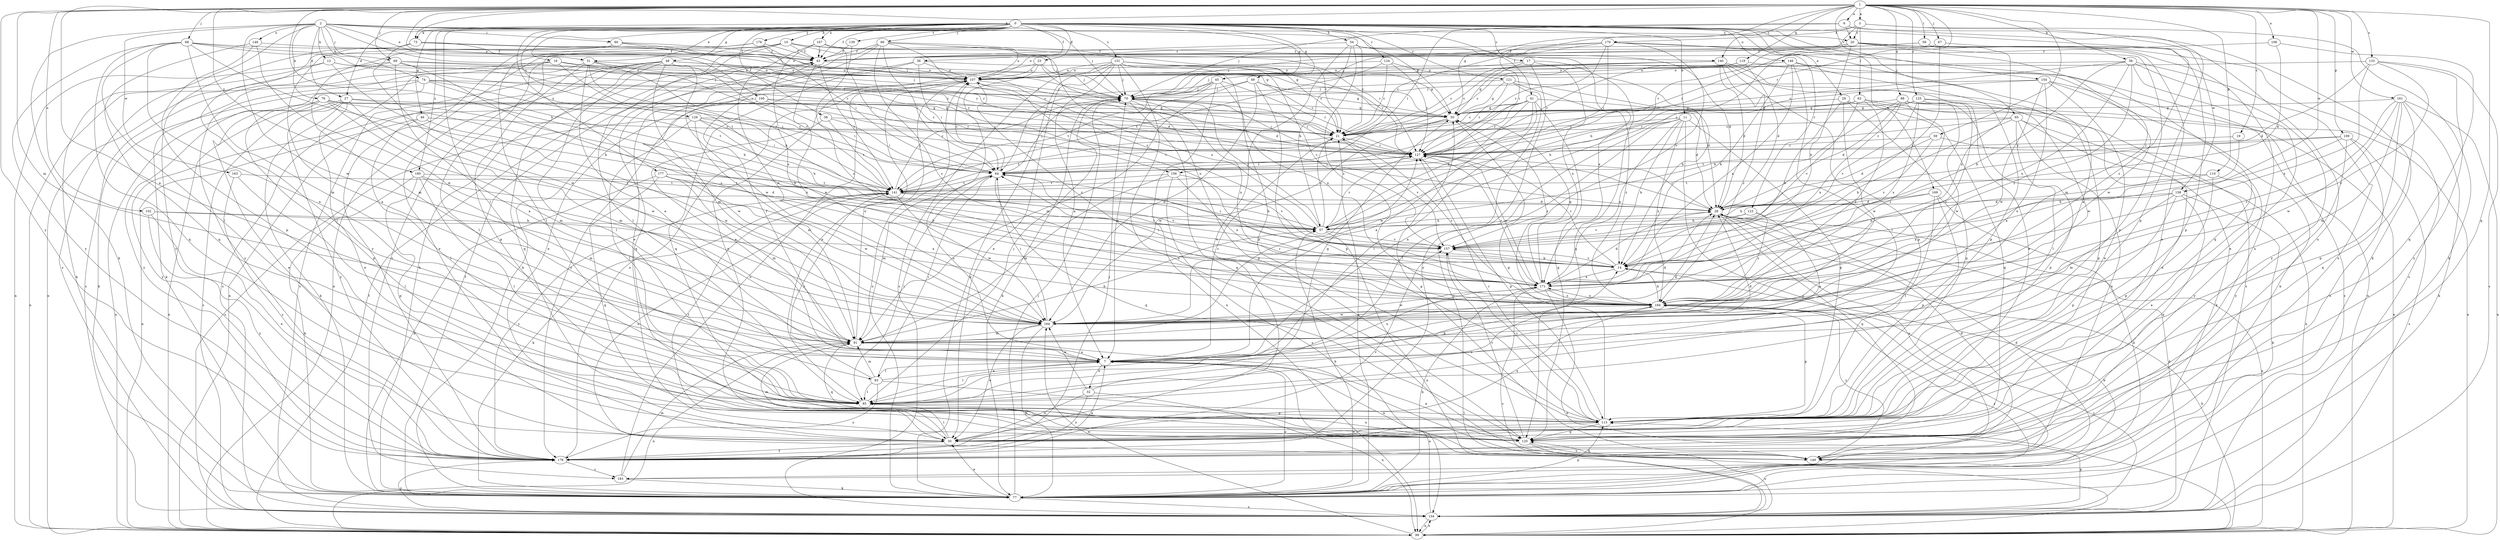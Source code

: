 strict digraph  {
0;
1;
2;
3;
6;
7;
10;
11;
12;
14;
16;
17;
19;
20;
21;
23;
27;
28;
29;
31;
32;
35;
36;
38;
41;
43;
45;
46;
48;
49;
50;
54;
56;
57;
58;
59;
60;
63;
64;
65;
66;
67;
68;
69;
70;
73;
74;
76;
77;
83;
85;
91;
98;
99;
100;
102;
106;
107;
109;
110;
113;
119;
120;
121;
123;
124;
125;
127;
129;
131;
133;
134;
139;
140;
141;
146;
148;
149;
154;
156;
157;
158;
161;
163;
164;
167;
169;
170;
171;
176;
177;
178;
180;
183;
184;
0 -> 10  [label=b];
0 -> 11  [label=b];
0 -> 16  [label=c];
0 -> 17  [label=c];
0 -> 23  [label=d];
0 -> 27  [label=d];
0 -> 29  [label=e];
0 -> 31  [label=e];
0 -> 36  [label=f];
0 -> 38  [label=f];
0 -> 41  [label=f];
0 -> 43  [label=f];
0 -> 45  [label=g];
0 -> 46  [label=g];
0 -> 48  [label=g];
0 -> 49  [label=g];
0 -> 54  [label=h];
0 -> 65  [label=j];
0 -> 66  [label=j];
0 -> 73  [label=k];
0 -> 83  [label=l];
0 -> 121  [label=r];
0 -> 123  [label=r];
0 -> 124  [label=r];
0 -> 129  [label=s];
0 -> 131  [label=s];
0 -> 139  [label=t];
0 -> 146  [label=u];
0 -> 158  [label=w];
0 -> 167  [label=x];
0 -> 169  [label=x];
0 -> 176  [label=y];
0 -> 177  [label=y];
0 -> 180  [label=z];
1 -> 3  [label=a];
1 -> 6  [label=a];
1 -> 7  [label=a];
1 -> 19  [label=c];
1 -> 50  [label=g];
1 -> 56  [label=h];
1 -> 57  [label=h];
1 -> 58  [label=i];
1 -> 59  [label=i];
1 -> 67  [label=j];
1 -> 68  [label=j];
1 -> 69  [label=j];
1 -> 73  [label=k];
1 -> 91  [label=m];
1 -> 98  [label=n];
1 -> 100  [label=o];
1 -> 102  [label=o];
1 -> 106  [label=o];
1 -> 109  [label=p];
1 -> 110  [label=p];
1 -> 119  [label=q];
1 -> 120  [label=q];
1 -> 125  [label=r];
1 -> 127  [label=r];
1 -> 133  [label=s];
1 -> 140  [label=t];
1 -> 154  [label=v];
1 -> 158  [label=w];
1 -> 161  [label=w];
1 -> 178  [label=y];
1 -> 180  [label=z];
2 -> 12  [label=b];
2 -> 20  [label=c];
2 -> 27  [label=d];
2 -> 31  [label=e];
2 -> 50  [label=g];
2 -> 60  [label=i];
2 -> 69  [label=j];
2 -> 70  [label=j];
2 -> 74  [label=k];
2 -> 76  [label=k];
2 -> 77  [label=k];
2 -> 134  [label=s];
2 -> 148  [label=u];
2 -> 156  [label=v];
2 -> 163  [label=w];
2 -> 164  [label=w];
3 -> 20  [label=c];
3 -> 63  [label=i];
3 -> 64  [label=i];
3 -> 77  [label=k];
3 -> 149  [label=u];
3 -> 156  [label=v];
3 -> 170  [label=x];
6 -> 20  [label=c];
6 -> 64  [label=i];
6 -> 70  [label=j];
6 -> 77  [label=k];
6 -> 113  [label=p];
7 -> 21  [label=c];
7 -> 28  [label=d];
7 -> 32  [label=e];
7 -> 43  [label=f];
7 -> 83  [label=l];
7 -> 85  [label=l];
7 -> 171  [label=x];
10 -> 43  [label=f];
10 -> 70  [label=j];
10 -> 77  [label=k];
10 -> 85  [label=l];
10 -> 99  [label=n];
10 -> 127  [label=r];
10 -> 140  [label=t];
10 -> 183  [label=z];
11 -> 7  [label=a];
11 -> 14  [label=b];
11 -> 21  [label=c];
11 -> 85  [label=l];
11 -> 113  [label=p];
11 -> 164  [label=w];
11 -> 171  [label=x];
11 -> 183  [label=z];
11 -> 184  [label=z];
12 -> 70  [label=j];
12 -> 77  [label=k];
12 -> 99  [label=n];
12 -> 107  [label=o];
12 -> 184  [label=z];
14 -> 64  [label=i];
14 -> 107  [label=o];
14 -> 127  [label=r];
14 -> 157  [label=v];
14 -> 171  [label=x];
16 -> 70  [label=j];
16 -> 77  [label=k];
16 -> 85  [label=l];
16 -> 107  [label=o];
16 -> 127  [label=r];
16 -> 141  [label=t];
16 -> 178  [label=y];
17 -> 50  [label=g];
17 -> 99  [label=n];
17 -> 107  [label=o];
17 -> 120  [label=q];
17 -> 171  [label=x];
19 -> 127  [label=r];
19 -> 171  [label=x];
20 -> 14  [label=b];
20 -> 35  [label=e];
20 -> 43  [label=f];
20 -> 57  [label=h];
20 -> 70  [label=j];
20 -> 91  [label=m];
20 -> 113  [label=p];
20 -> 134  [label=s];
20 -> 149  [label=u];
21 -> 127  [label=r];
21 -> 141  [label=t];
21 -> 157  [label=v];
23 -> 28  [label=d];
23 -> 35  [label=e];
23 -> 70  [label=j];
23 -> 107  [label=o];
23 -> 149  [label=u];
27 -> 14  [label=b];
27 -> 35  [label=e];
27 -> 50  [label=g];
27 -> 77  [label=k];
27 -> 91  [label=m];
27 -> 99  [label=n];
27 -> 134  [label=s];
27 -> 178  [label=y];
28 -> 57  [label=h];
28 -> 99  [label=n];
28 -> 120  [label=q];
28 -> 127  [label=r];
28 -> 149  [label=u];
29 -> 14  [label=b];
29 -> 50  [label=g];
29 -> 113  [label=p];
29 -> 120  [label=q];
29 -> 164  [label=w];
31 -> 7  [label=a];
31 -> 21  [label=c];
31 -> 57  [label=h];
31 -> 107  [label=o];
31 -> 113  [label=p];
31 -> 134  [label=s];
31 -> 141  [label=t];
32 -> 35  [label=e];
32 -> 50  [label=g];
32 -> 99  [label=n];
32 -> 164  [label=w];
32 -> 178  [label=y];
35 -> 85  [label=l];
35 -> 91  [label=m];
35 -> 141  [label=t];
35 -> 178  [label=y];
36 -> 35  [label=e];
36 -> 50  [label=g];
36 -> 64  [label=i];
36 -> 107  [label=o];
36 -> 120  [label=q];
38 -> 7  [label=a];
38 -> 21  [label=c];
38 -> 64  [label=i];
38 -> 141  [label=t];
41 -> 7  [label=a];
41 -> 21  [label=c];
41 -> 28  [label=d];
41 -> 50  [label=g];
41 -> 57  [label=h];
41 -> 64  [label=i];
41 -> 85  [label=l];
41 -> 120  [label=q];
41 -> 127  [label=r];
43 -> 107  [label=o];
43 -> 120  [label=q];
43 -> 141  [label=t];
43 -> 164  [label=w];
45 -> 7  [label=a];
45 -> 64  [label=i];
45 -> 70  [label=j];
45 -> 99  [label=n];
45 -> 127  [label=r];
45 -> 141  [label=t];
45 -> 171  [label=x];
46 -> 21  [label=c];
46 -> 85  [label=l];
46 -> 99  [label=n];
46 -> 164  [label=w];
48 -> 21  [label=c];
48 -> 35  [label=e];
48 -> 85  [label=l];
48 -> 91  [label=m];
48 -> 99  [label=n];
48 -> 107  [label=o];
48 -> 120  [label=q];
48 -> 134  [label=s];
48 -> 141  [label=t];
48 -> 164  [label=w];
49 -> 21  [label=c];
49 -> 50  [label=g];
49 -> 70  [label=j];
49 -> 91  [label=m];
49 -> 113  [label=p];
49 -> 164  [label=w];
50 -> 21  [label=c];
50 -> 141  [label=t];
50 -> 164  [label=w];
50 -> 184  [label=z];
54 -> 21  [label=c];
54 -> 28  [label=d];
54 -> 35  [label=e];
54 -> 43  [label=f];
54 -> 57  [label=h];
54 -> 171  [label=x];
54 -> 184  [label=z];
56 -> 14  [label=b];
56 -> 21  [label=c];
56 -> 35  [label=e];
56 -> 107  [label=o];
56 -> 149  [label=u];
56 -> 171  [label=x];
56 -> 178  [label=y];
56 -> 184  [label=z];
57 -> 21  [label=c];
57 -> 70  [label=j];
57 -> 99  [label=n];
57 -> 107  [label=o];
57 -> 127  [label=r];
57 -> 157  [label=v];
58 -> 43  [label=f];
58 -> 107  [label=o];
58 -> 113  [label=p];
58 -> 171  [label=x];
59 -> 28  [label=d];
59 -> 127  [label=r];
59 -> 157  [label=v];
59 -> 178  [label=y];
60 -> 7  [label=a];
60 -> 43  [label=f];
60 -> 50  [label=g];
60 -> 91  [label=m];
60 -> 107  [label=o];
63 -> 35  [label=e];
63 -> 50  [label=g];
63 -> 99  [label=n];
63 -> 127  [label=r];
63 -> 157  [label=v];
63 -> 184  [label=z];
64 -> 70  [label=j];
64 -> 85  [label=l];
64 -> 91  [label=m];
64 -> 107  [label=o];
64 -> 120  [label=q];
64 -> 127  [label=r];
64 -> 141  [label=t];
65 -> 14  [label=b];
65 -> 21  [label=c];
65 -> 77  [label=k];
65 -> 99  [label=n];
65 -> 113  [label=p];
65 -> 127  [label=r];
65 -> 149  [label=u];
66 -> 21  [label=c];
66 -> 35  [label=e];
66 -> 43  [label=f];
66 -> 64  [label=i];
66 -> 77  [label=k];
66 -> 107  [label=o];
66 -> 157  [label=v];
66 -> 184  [label=z];
67 -> 43  [label=f];
67 -> 127  [label=r];
67 -> 157  [label=v];
67 -> 184  [label=z];
68 -> 7  [label=a];
68 -> 14  [label=b];
68 -> 43  [label=f];
68 -> 50  [label=g];
68 -> 85  [label=l];
68 -> 91  [label=m];
68 -> 120  [label=q];
68 -> 127  [label=r];
68 -> 178  [label=y];
69 -> 7  [label=a];
69 -> 21  [label=c];
69 -> 99  [label=n];
69 -> 107  [label=o];
69 -> 127  [label=r];
69 -> 134  [label=s];
69 -> 184  [label=z];
70 -> 50  [label=g];
70 -> 77  [label=k];
70 -> 113  [label=p];
70 -> 120  [label=q];
70 -> 127  [label=r];
70 -> 171  [label=x];
73 -> 21  [label=c];
73 -> 43  [label=f];
73 -> 85  [label=l];
73 -> 127  [label=r];
73 -> 164  [label=w];
73 -> 178  [label=y];
74 -> 57  [label=h];
74 -> 64  [label=i];
74 -> 70  [label=j];
74 -> 77  [label=k];
74 -> 99  [label=n];
74 -> 141  [label=t];
74 -> 178  [label=y];
76 -> 21  [label=c];
76 -> 35  [label=e];
76 -> 50  [label=g];
76 -> 91  [label=m];
76 -> 99  [label=n];
76 -> 113  [label=p];
76 -> 164  [label=w];
76 -> 171  [label=x];
77 -> 7  [label=a];
77 -> 14  [label=b];
77 -> 21  [label=c];
77 -> 35  [label=e];
77 -> 43  [label=f];
77 -> 57  [label=h];
77 -> 70  [label=j];
77 -> 107  [label=o];
77 -> 113  [label=p];
77 -> 134  [label=s];
77 -> 184  [label=z];
83 -> 7  [label=a];
83 -> 64  [label=i];
83 -> 85  [label=l];
83 -> 91  [label=m];
83 -> 141  [label=t];
83 -> 149  [label=u];
83 -> 178  [label=y];
85 -> 14  [label=b];
85 -> 70  [label=j];
85 -> 107  [label=o];
85 -> 113  [label=p];
85 -> 184  [label=z];
91 -> 7  [label=a];
91 -> 28  [label=d];
91 -> 57  [label=h];
91 -> 99  [label=n];
91 -> 107  [label=o];
91 -> 120  [label=q];
91 -> 127  [label=r];
98 -> 28  [label=d];
98 -> 50  [label=g];
98 -> 57  [label=h];
98 -> 85  [label=l];
98 -> 99  [label=n];
98 -> 164  [label=w];
98 -> 171  [label=x];
98 -> 184  [label=z];
99 -> 14  [label=b];
99 -> 43  [label=f];
99 -> 134  [label=s];
99 -> 164  [label=w];
100 -> 50  [label=g];
100 -> 64  [label=i];
100 -> 127  [label=r];
100 -> 164  [label=w];
100 -> 178  [label=y];
102 -> 35  [label=e];
102 -> 57  [label=h];
102 -> 171  [label=x];
102 -> 178  [label=y];
106 -> 28  [label=d];
106 -> 43  [label=f];
106 -> 120  [label=q];
107 -> 70  [label=j];
107 -> 178  [label=y];
107 -> 184  [label=z];
109 -> 14  [label=b];
109 -> 127  [label=r];
109 -> 134  [label=s];
109 -> 141  [label=t];
109 -> 149  [label=u];
109 -> 178  [label=y];
110 -> 14  [label=b];
110 -> 35  [label=e];
110 -> 113  [label=p];
110 -> 141  [label=t];
113 -> 35  [label=e];
113 -> 50  [label=g];
113 -> 85  [label=l];
113 -> 120  [label=q];
113 -> 127  [label=r];
113 -> 157  [label=v];
119 -> 21  [label=c];
119 -> 28  [label=d];
119 -> 107  [label=o];
119 -> 127  [label=r];
119 -> 164  [label=w];
120 -> 7  [label=a];
120 -> 134  [label=s];
120 -> 149  [label=u];
120 -> 157  [label=v];
121 -> 28  [label=d];
121 -> 50  [label=g];
121 -> 70  [label=j];
121 -> 127  [label=r];
121 -> 178  [label=y];
121 -> 184  [label=z];
123 -> 7  [label=a];
123 -> 57  [label=h];
123 -> 157  [label=v];
123 -> 184  [label=z];
124 -> 14  [label=b];
124 -> 21  [label=c];
124 -> 107  [label=o];
124 -> 127  [label=r];
124 -> 141  [label=t];
125 -> 21  [label=c];
125 -> 50  [label=g];
125 -> 113  [label=p];
125 -> 157  [label=v];
125 -> 164  [label=w];
125 -> 171  [label=x];
125 -> 184  [label=z];
127 -> 64  [label=i];
127 -> 70  [label=j];
127 -> 113  [label=p];
127 -> 171  [label=x];
129 -> 21  [label=c];
129 -> 57  [label=h];
129 -> 64  [label=i];
129 -> 85  [label=l];
129 -> 91  [label=m];
129 -> 127  [label=r];
129 -> 134  [label=s];
131 -> 7  [label=a];
131 -> 21  [label=c];
131 -> 35  [label=e];
131 -> 70  [label=j];
131 -> 77  [label=k];
131 -> 107  [label=o];
131 -> 113  [label=p];
131 -> 127  [label=r];
131 -> 134  [label=s];
131 -> 149  [label=u];
131 -> 157  [label=v];
133 -> 28  [label=d];
133 -> 107  [label=o];
133 -> 134  [label=s];
133 -> 171  [label=x];
133 -> 178  [label=y];
133 -> 184  [label=z];
134 -> 7  [label=a];
134 -> 28  [label=d];
134 -> 99  [label=n];
134 -> 113  [label=p];
134 -> 178  [label=y];
139 -> 43  [label=f];
139 -> 184  [label=z];
140 -> 21  [label=c];
140 -> 28  [label=d];
140 -> 35  [label=e];
140 -> 70  [label=j];
140 -> 107  [label=o];
140 -> 113  [label=p];
140 -> 134  [label=s];
140 -> 184  [label=z];
141 -> 28  [label=d];
141 -> 57  [label=h];
141 -> 70  [label=j];
141 -> 77  [label=k];
141 -> 149  [label=u];
141 -> 157  [label=v];
141 -> 164  [label=w];
141 -> 178  [label=y];
146 -> 14  [label=b];
146 -> 21  [label=c];
146 -> 85  [label=l];
146 -> 99  [label=n];
146 -> 107  [label=o];
146 -> 113  [label=p];
146 -> 171  [label=x];
148 -> 43  [label=f];
148 -> 113  [label=p];
148 -> 120  [label=q];
148 -> 164  [label=w];
149 -> 7  [label=a];
149 -> 28  [label=d];
149 -> 50  [label=g];
149 -> 120  [label=q];
149 -> 184  [label=z];
154 -> 7  [label=a];
154 -> 35  [label=e];
154 -> 57  [label=h];
154 -> 70  [label=j];
154 -> 77  [label=k];
154 -> 134  [label=s];
154 -> 164  [label=w];
156 -> 91  [label=m];
156 -> 134  [label=s];
156 -> 141  [label=t];
156 -> 157  [label=v];
156 -> 171  [label=x];
157 -> 14  [label=b];
157 -> 64  [label=i];
158 -> 28  [label=d];
158 -> 77  [label=k];
158 -> 91  [label=m];
158 -> 113  [label=p];
158 -> 120  [label=q];
158 -> 171  [label=x];
161 -> 50  [label=g];
161 -> 77  [label=k];
161 -> 91  [label=m];
161 -> 99  [label=n];
161 -> 113  [label=p];
161 -> 120  [label=q];
161 -> 164  [label=w];
161 -> 184  [label=z];
163 -> 85  [label=l];
163 -> 141  [label=t];
163 -> 178  [label=y];
164 -> 28  [label=d];
164 -> 35  [label=e];
164 -> 64  [label=i];
164 -> 77  [label=k];
164 -> 91  [label=m];
167 -> 28  [label=d];
167 -> 43  [label=f];
167 -> 64  [label=i];
167 -> 164  [label=w];
167 -> 171  [label=x];
169 -> 28  [label=d];
169 -> 57  [label=h];
169 -> 77  [label=k];
169 -> 85  [label=l];
169 -> 113  [label=p];
170 -> 7  [label=a];
170 -> 21  [label=c];
170 -> 43  [label=f];
170 -> 64  [label=i];
170 -> 70  [label=j];
170 -> 120  [label=q];
170 -> 127  [label=r];
170 -> 157  [label=v];
171 -> 28  [label=d];
171 -> 50  [label=g];
171 -> 64  [label=i];
171 -> 77  [label=k];
171 -> 99  [label=n];
171 -> 127  [label=r];
171 -> 134  [label=s];
171 -> 164  [label=w];
171 -> 184  [label=z];
176 -> 43  [label=f];
176 -> 64  [label=i];
176 -> 70  [label=j];
176 -> 85  [label=l];
176 -> 178  [label=y];
177 -> 14  [label=b];
177 -> 77  [label=k];
177 -> 91  [label=m];
177 -> 120  [label=q];
177 -> 141  [label=t];
177 -> 164  [label=w];
178 -> 7  [label=a];
178 -> 70  [label=j];
178 -> 107  [label=o];
178 -> 157  [label=v];
178 -> 183  [label=c];
180 -> 28  [label=d];
180 -> 77  [label=k];
180 -> 85  [label=l];
180 -> 91  [label=m];
180 -> 113  [label=p];
180 -> 141  [label=t];
183 -> 28  [label=d];
183 -> 77  [label=k];
183 -> 91  [label=m];
183 -> 107  [label=o];
184 -> 14  [label=b];
184 -> 21  [label=c];
184 -> 35  [label=e];
184 -> 113  [label=p];
184 -> 134  [label=s];
184 -> 164  [label=w];
184 -> 171  [label=x];
}
